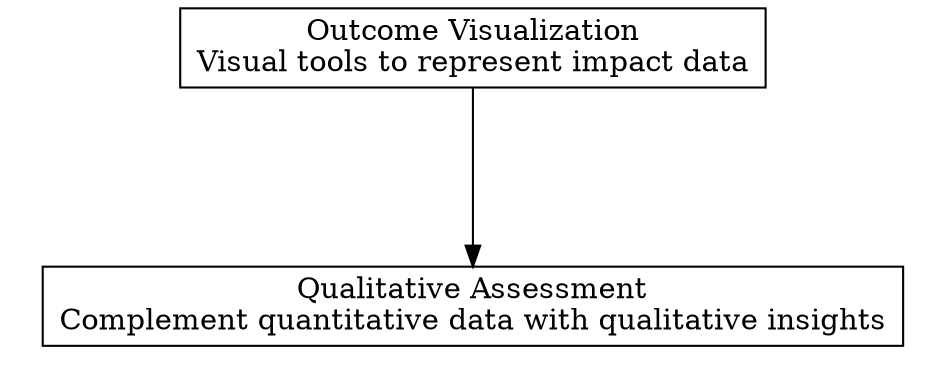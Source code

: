 digraph "" {
	graph [nodesep=0.6,
		rankdir=TB,
		ranksep=1.2
	];
	node [label="\N",
		shape=box
	];
	subgraph cluster_descendants {
		graph [rank=min,
			style=invis
		];
		"Qualitative Assessment"	[label="Qualitative Assessment\nComplement quantitative data with qualitative insights"];
	}
	"Outcome Visualization"	[label="Outcome Visualization\nVisual tools to represent impact data"];
	"Outcome Visualization" -> "Qualitative Assessment";
}
